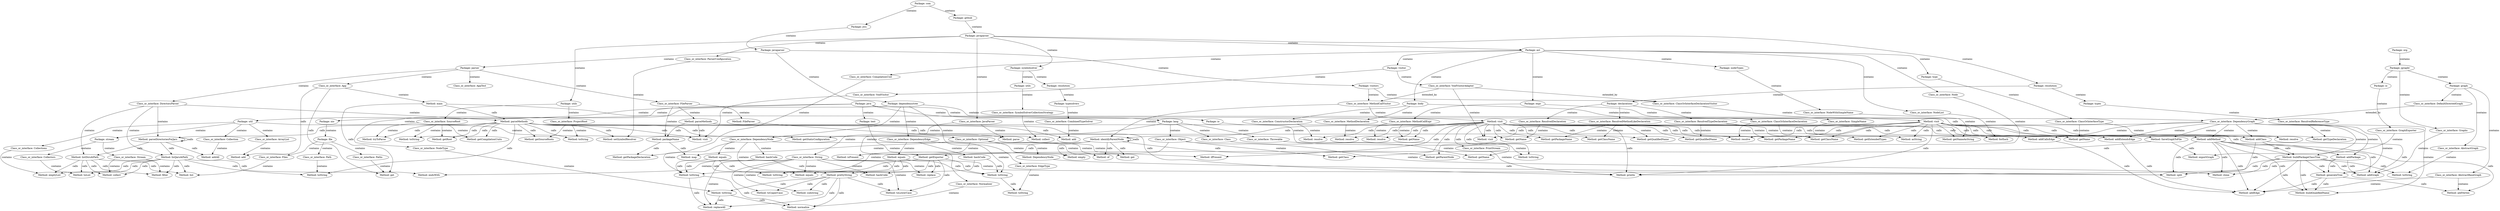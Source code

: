strict digraph G {
  com [ label="Package: com" ];
  com_jwu [ label="Package: jwu" ];
  com_jwu_javaparser [ label="Package: javaparser" ];
  com_jwu_javaparser_parser [ label="Package: parser" ];
  com_jwu_javaparser_parser_AppTest [ label="Class_or_interface: AppTest" ];
  com_github [ label="Package: github" ];
  com_github_javaparser [ label="Package: javaparser" ];
  com_github_javaparser_JavaParser [ label="Class_or_interface: JavaParser" ];
  com_github_javaparser_JavaParser_parse [ label="Method: parse" ];
  com_jwu_javaparser_parser_FileParser [ label="Class_or_interface: FileParser" ];
  com_jwu_javaparser_parser_FileParser_FileParser [ label="Method: FileParser" ];
  com_github_javaparser_ast [ label="Package: ast" ];
  com_github_javaparser_ast_CompilationUnit [ label="Class_or_interface: CompilationUnit" ];
  com_github_javaparser_ast_CompilationUnit_getPackageDeclaration [ label="Method: getPackageDeclaration" ];
  com_jwu_javaparser_parser_FileParser_packageName [ label="Method: packageName" ];
  java [ label="Package: java" ];
  java_util [ label="Package: util" ];
  java_util_Optional [ label="Class_or_interface: Optional" ];
  java_util_Optional_map [ label="Method: map" ];
  com_jwu_javaparser_parser_FileParser_parseMethods [ label="Method: parseMethods" ];
  com_jwu_javaparser_dependencytree [ label="Package: dependencytree" ];
  com_jwu_javaparser_dependencytree_DependencyGraph [ label="Class_or_interface: DependencyGraph" ];
  com_jwu_javaparser_dependencytree_DependencyGraph_addPackage [ label="Method: addPackage" ];
  com_github_javaparser_ast_visitor [ label="Package: visitor" ];
  com_github_javaparser_ast_visitor_VoidVisitor [ label="Class_or_interface: VoidVisitor" ];
  com_github_javaparser_ast_visitor_VoidVisitor_visit [ label="Method: visit" ];
  java_lang [ label="Package: lang" ];
  java_lang_String [ label="Class_or_interface: String" ];
  java_lang_String_split [ label="Method: split" ];
  com_jwu_javaparser_dependencytree_DependencyNode [ label="Class_or_interface: DependencyNode" ];
  com_jwu_javaparser_dependencytree_DependencyNode_DependencyNode [ label="Method: DependencyNode" ];
  java_text [ label="Package: text" ];
  java_text_Normalizer [ label="Class_or_interface: Normalizer" ];
  java_text_Normalizer_normalize [ label="Method: normalize" ];
  com_jwu_javaparser_dependencytree_DependencyNode_toString [ label="Method: toString" ];
  java_lang_String_replaceAll [ label="Method: replaceAll" ];
  com_jwu_javaparser_dependencytree_NodeType [ label="Class_or_interface: NodeType" ];
  com_jwu_javaparser_dependencytree_NodeType_toString [ label="Method: toString" ];
  com_jwu_javaparser_dependencytree_DependencyNode_prettyString [ label="Method: prettyString" ];
  java_lang_String_substring [ label="Method: substring" ];
  java_lang_String_toUpperCase [ label="Method: toUpperCase" ];
  java_lang_String_toLowerCase [ label="Method: toLowerCase" ];
  com_jwu_javaparser_dependencytree_DependencyNode_hashCode [ label="Method: hashCode" ];
  java_lang_String_hashCode [ label="Method: hashCode" ];
  java_lang_Object [ label="Class_or_interface: Object" ];
  java_lang_Object_toString [ label="Method: toString" ];
  com_jwu_javaparser_dependencytree_DependencyNode_equals [ label="Method: equals" ];
  java_lang_String_equals [ label="Method: equals" ];
  com_jwu_javaparser_dependencytree_DependencyGraph_buildQualifiedName [ label="Method: buildQualifiedName" ];
  com_jwu_javaparser_dependencytree_DependencyGraph_generateTree [ label="Method: generateTree" ];
  org [ label="Package: org" ];
  org_jgrapht [ label="Package: jgrapht" ];
  org_jgrapht_graph [ label="Package: graph" ];
  org_jgrapht_graph_AbstractBaseGraph [ label="Class_or_interface: AbstractBaseGraph" ];
  org_jgrapht_graph_AbstractBaseGraph_addVertex [ label="Method: addVertex" ];
  org_jgrapht_graph_AbstractBaseGraph_addEdge [ label="Method: addEdge" ];
  org_jgrapht_Graphs [ label="Class_or_interface: Graphs" ];
  org_jgrapht_Graphs_addGraph [ label="Method: addGraph" ];
  java_lang_Object_clone [ label="Method: clone" ];
  com_jwu_javaparser_dependencytree_DependencyGraph_buildPackageClassTree [ label="Method: buildPackageClassTree" ];
  java_io [ label="Package: io" ];
  java_io_PrintStream [ label="Class_or_interface: PrintStream" ];
  java_io_PrintStream_println [ label="Method: println" ];
  org_jgrapht_graph_AbstractGraph [ label="Class_or_interface: AbstractGraph" ];
  org_jgrapht_graph_AbstractGraph_toString [ label="Method: toString" ];
  com_jwu_javaparser_dependencytree_DependencyGraph_addClass [ label="Method: addClass" ];
  com_jwu_javaparser_dependencytree_DependencyGraph_addMethod [ label="Method: addMethod" ];
  com_jwu_javaparser_dependencytree_DependencyGraph_addCallsEdge [ label="Method: addCallsEdge" ];
  com_jwu_javaparser_dependencytree_DependencyGraph_addExtendsEdge [ label="Method: addExtendsEdge" ];
  com_jwu_javaparser_dependencytree_DependencyGraph_getExporter [ label="Method: getExporter" ];
  java_lang_String_replace [ label="Method: replace" ];
  com_jwu_javaparser_dependencytree_DependencyEdge [ label="Class_or_interface: DependencyEdge" ];
  com_jwu_javaparser_dependencytree_DependencyEdge_toString [ label="Method: toString" ];
  com_jwu_javaparser_dependencytree_DependencyGraph_SaveGraphToFile [ label="Method: SaveGraphToFile" ];
  org_jgrapht_io [ label="Package: io" ];
  org_jgrapht_io_GraphExporter [ label="Class_or_interface: GraphExporter" ];
  org_jgrapht_io_GraphExporter_exportGraph [ label="Method: exportGraph" ];
  org_jgrapht_graph_DefaultDirectedGraph [ label="Class_or_interface: DefaultDirectedGraph" ];
  java_util_Collections [ label="Class_or_interface: Collections" ];
  java_util_Collections_emptyList [ label="Method: emptyList" ];
  com_jwu_javaparser_parser_DirectoryParser [ label="Class_or_interface: DirectoryParser" ];
  com_jwu_javaparser_parser_DirectoryParser_listJarsAtPath [ label="Method: listJarsAtPath" ];
  java_util_stream [ label="Package: stream" ];
  java_util_stream_Collectors [ label="Class_or_interface: Collectors" ];
  java_util_stream_Collectors_toList [ label="Method: toList" ];
  java_nio [ label="Package: nio" ];
  java_nio_file [ label="Package: file" ];
  java_nio_file_Path [ label="Class_or_interface: Path" ];
  java_nio_file_Path_toString [ label="Method: toString" ];
  java_lang_String_endsWith [ label="Method: endsWith" ];
  java_nio_file_Files [ label="Class_or_interface: Files" ];
  java_nio_file_Files_list [ label="Method: list" ];
  java_util_stream_Stream [ label="Class_or_interface: Stream" ];
  java_util_stream_Stream_filter [ label="Method: filter" ];
  java_util_stream_Stream_collect [ label="Method: collect" ];
  com_jwu_javaparser_parser_DirectoryParser_listDirsAtPath [ label="Method: listDirsAtPath" ];
  com_jwu_javaparser_parser_DirectoryParser_parseDirectoriesForJars [ label="Method: parseDirectoriesForJars" ];
  java_util_Collection [ label="Class_or_interface: Collection" ];
  java_util_Collection_addAll [ label="Method: addAll" ];
  com_github_javaparser_symbolsolver [ label="Package: symbolsolver" ];
  com_github_javaparser_symbolsolver_resolution [ label="Package: resolution" ];
  com_github_javaparser_symbolsolver_resolution_typesolvers [ label="Package: typesolvers" ];
  com_github_javaparser_symbolsolver_resolution_typesolvers_CombinedTypeSolver [ label="Class_or_interface: CombinedTypeSolver" ];
  com_github_javaparser_symbolsolver_resolution_typesolvers_CombinedTypeSolver_add [ label="Method: add" ];
  com_jwu_javaparser_parser_DirectoryParser_parseMethods [ label="Method: parseMethods" ];
  com_github_javaparser_symbolsolver_utils [ label="Package: utils" ];
  com_github_javaparser_symbolsolver_utils_SymbolSolverCollectionStrategy [ label="Class_or_interface: SymbolSolverCollectionStrategy" ];
  com_github_javaparser_symbolsolver_utils_SymbolSolverCollectionStrategy_collect [ label="Method: collect" ];
  com_github_javaparser_utils [ label="Package: utils" ];
  com_github_javaparser_utils_ProjectRoot [ label="Class_or_interface: ProjectRoot" ];
  com_github_javaparser_utils_ProjectRoot_toString [ label="Method: toString" ];
  com_github_javaparser_utils_SourceRoot [ label="Class_or_interface: SourceRoot" ];
  com_github_javaparser_utils_SourceRoot_toString [ label="Method: toString" ];
  com_github_javaparser_utils_SourceRoot_getRoot [ label="Method: getRoot" ];
  com_github_javaparser_utils_ProjectRoot_getSourceRoots [ label="Method: getSourceRoots" ];
  com_github_javaparser_JavaParser_getStaticConfiguration [ label="Method: getStaticConfiguration" ];
  com_github_javaparser_ParserConfiguration [ label="Class_or_interface: ParserConfiguration" ];
  com_github_javaparser_ParserConfiguration_setSymbolResolver [ label="Method: setSymbolResolver" ];
  com_github_javaparser_utils_SourceRoot_tryToParse [ label="Method: tryToParse" ];
  com_github_javaparser_utils_SourceRoot_getCompilationUnits [ label="Method: getCompilationUnits" ];
  com_jwu_javaparser_dependencytree_EdgeType [ label="Class_or_interface: EdgeType" ];
  com_jwu_javaparser_dependencytree_EdgeType_toString [ label="Method: toString" ];
  com_jwu_javaparser_dependencytree_DependencyEdge_hashCode [ label="Method: hashCode" ];
  com_jwu_javaparser_dependencytree_DependencyEdge_equals [ label="Method: equals" ];
  java_nio_file_Paths [ label="Class_or_interface: Paths" ];
  java_nio_file_Paths_get [ label="Method: get" ];
  com_jwu_javaparser_parser_App [ label="Class_or_interface: App" ];
  java_util_ArrayList [ label="Class_or_interface: ArrayList" ];
  java_util_ArrayList_add [ label="Method: add" ];
  com_jwu_javaparser_parser_App_main [ label="Method: main" ];
  com_jwu_javaparser_visitors [ label="Package: visitors" ];
  com_jwu_javaparser_visitors_ClassOrInterfaceDeclarationVisitor [ label="Class_or_interface: ClassOrInterfaceDeclarationVisitor" ];
  com_jwu_javaparser_visitors_ClassOrInterfaceDeclarationVisitor_visit [ label="Method: visit" ];
  com_github_javaparser_ast_visitor_VoidVisitorAdapter [ label="Class_or_interface: VoidVisitorAdapter" ];
  com_github_javaparser_ast_visitor_VoidVisitorAdapter_visit [ label="Method: visit" ];
  com_github_javaparser_ast_nodeTypes [ label="Package: nodeTypes" ];
  com_github_javaparser_ast_nodeTypes_NodeWithSimpleName [ label="Class_or_interface: NodeWithSimpleName" ];
  com_github_javaparser_ast_nodeTypes_NodeWithSimpleName_getNameAsString [ label="Method: getNameAsString" ];
  com_github_javaparser_ast_body [ label="Package: body" ];
  com_github_javaparser_ast_body_ClassOrInterfaceDeclaration [ label="Class_or_interface: ClassOrInterfaceDeclaration" ];
  com_github_javaparser_ast_body_ClassOrInterfaceDeclaration_resolve [ label="Method: resolve" ];
  com_github_javaparser_resolution [ label="Package: resolution" ];
  com_github_javaparser_resolution_declarations [ label="Package: declarations" ];
  com_github_javaparser_resolution_declarations_ResolvedTypeDeclaration [ label="Class_or_interface: ResolvedTypeDeclaration" ];
  com_github_javaparser_resolution_declarations_ResolvedTypeDeclaration_getPackageName [ label="Method: getPackageName" ];
  com_github_javaparser_resolution_declarations_ResolvedTypeDeclaration_getClassName [ label="Method: getClassName" ];
  com_github_javaparser_ast_body_ClassOrInterfaceDeclaration_getExtendedTypes [ label="Method: getExtendedTypes" ];
  com_github_javaparser_ast_type [ label="Package: type" ];
  com_github_javaparser_ast_type_ClassOrInterfaceType [ label="Class_or_interface: ClassOrInterfaceType" ];
  com_github_javaparser_ast_type_ClassOrInterfaceType_getName [ label="Method: getName" ];
  com_github_javaparser_ast_expr [ label="Package: expr" ];
  com_github_javaparser_ast_expr_SimpleName [ label="Class_or_interface: SimpleName" ];
  com_github_javaparser_ast_expr_SimpleName_asString [ label="Method: asString" ];
  com_github_javaparser_ast_type_ClassOrInterfaceType_resolve [ label="Method: resolve" ];
  com_github_javaparser_resolution_types [ label="Package: types" ];
  com_github_javaparser_resolution_types_ResolvedReferenceType [ label="Class_or_interface: ResolvedReferenceType" ];
  com_github_javaparser_resolution_types_ResolvedReferenceType_getTypeDeclaration [ label="Method: getTypeDeclaration" ];
  com_github_javaparser_ast_NodeList [ label="Class_or_interface: NodeList" ];
  com_github_javaparser_ast_NodeList_forEach [ label="Method: forEach" ];
  com_github_javaparser_ast_Node [ label="Class_or_interface: Node" ];
  com_github_javaparser_ast_Node_getParentNode [ label="Method: getParentNode" ];
  com_jwu_javaparser_visitors_MethodCallVisitor [ label="Class_or_interface: MethodCallVisitor" ];
  com_jwu_javaparser_visitors_MethodCallVisitor_identifyParentNode [ label="Method: identifyParentNode" ];
  java_util_Optional_isPresent [ label="Method: isPresent" ];
  java_util_Optional_get [ label="Method: get" ];
  java_util_Optional_of [ label="Method: of" ];
  java_util_Optional_empty [ label="Method: empty" ];
  com_jwu_javaparser_visitors_MethodCallVisitor_visit [ label="Method: visit" ];
  java_lang_Throwable [ label="Class_or_interface: Throwable" ];
  java_lang_Throwable_toString [ label="Method: toString" ];
  com_github_javaparser_ast_expr_MethodCallExpr [ label="Class_or_interface: MethodCallExpr" ];
  com_github_javaparser_ast_expr_MethodCallExpr_getName [ label="Method: getName" ];
  com_github_javaparser_ast_expr_MethodCallExpr_resolve [ label="Method: resolve" ];
  com_github_javaparser_resolution_declarations_ResolvedMethodLikeDeclaration [ label="Class_or_interface: ResolvedMethodLikeDeclaration" ];
  com_github_javaparser_resolution_declarations_ResolvedMethodLikeDeclaration_getQualifiedName [ label="Method: getQualifiedName" ];
  java_lang_Object_getClass [ label="Method: getClass" ];
  java_lang_Class [ label="Class_or_interface: Class" ];
  java_lang_Class_getName [ label="Method: getName" ];
  com_github_javaparser_resolution_declarations_ResolvedDeclaration [ label="Class_or_interface: ResolvedDeclaration" ];
  com_github_javaparser_resolution_declarations_ResolvedDeclaration_getName [ label="Method: getName" ];
  com_github_javaparser_resolution_declarations_ResolvedMethodLikeDeclaration_getClassName [ label="Method: getClassName" ];
  com_github_javaparser_resolution_declarations_ResolvedMethodLikeDeclaration_getPackageName [ label="Method: getPackageName" ];
  com_github_javaparser_ast_body_ConstructorDeclaration [ label="Class_or_interface: ConstructorDeclaration" ];
  com_github_javaparser_ast_body_ConstructorDeclaration_resolve [ label="Method: resolve" ];
  com_github_javaparser_resolution_declarations_ResolvedTypeDeclaration_getQualifiedName [ label="Method: getQualifiedName" ];
  com_github_javaparser_ast_body_MethodDeclaration [ label="Class_or_interface: MethodDeclaration" ];
  com_github_javaparser_ast_body_MethodDeclaration_resolve [ label="Method: resolve" ];
  java_util_Optional_ifPresent [ label="Method: ifPresent" ];
  com -> com_jwu [ label="contains" ];
  com_jwu -> com_jwu_javaparser [ label="contains" ];
  com_jwu_javaparser -> com_jwu_javaparser_parser [ label="contains" ];
  com_jwu_javaparser_parser -> com_jwu_javaparser_parser_AppTest [ label="contains" ];
  com -> com_github [ label="contains" ];
  com_github -> com_github_javaparser [ label="contains" ];
  com_github_javaparser -> com_github_javaparser_JavaParser [ label="contains" ];
  com_github_javaparser_JavaParser -> com_github_javaparser_JavaParser_parse [ label="contains" ];
  com_jwu_javaparser_parser -> com_jwu_javaparser_parser_FileParser [ label="contains" ];
  com_jwu_javaparser_parser_FileParser -> com_jwu_javaparser_parser_FileParser_FileParser [ label="contains" ];
  com_jwu_javaparser_parser_FileParser_FileParser -> com_github_javaparser_JavaParser_parse [ label="calls" ];
  com_github_javaparser -> com_github_javaparser_ast [ label="contains" ];
  com_github_javaparser_ast -> com_github_javaparser_ast_CompilationUnit [ label="contains" ];
  com_github_javaparser_ast_CompilationUnit -> com_github_javaparser_ast_CompilationUnit_getPackageDeclaration [ label="contains" ];
  com_jwu_javaparser_parser_FileParser -> com_jwu_javaparser_parser_FileParser_packageName [ label="contains" ];
  com_jwu_javaparser_parser_FileParser_packageName -> com_github_javaparser_ast_CompilationUnit_getPackageDeclaration [ label="calls" ];
  java -> java_util [ label="contains" ];
  java_util -> java_util_Optional [ label="contains" ];
  java_util_Optional -> java_util_Optional_map [ label="contains" ];
  com_jwu_javaparser_parser_FileParser_packageName -> java_util_Optional_map [ label="calls" ];
  com_jwu_javaparser_parser_FileParser -> com_jwu_javaparser_parser_FileParser_parseMethods [ label="contains" ];
  com_jwu_javaparser_parser_FileParser_parseMethods -> com_jwu_javaparser_parser_FileParser_packageName [ label="calls" ];
  com_jwu_javaparser -> com_jwu_javaparser_dependencytree [ label="contains" ];
  com_jwu_javaparser_dependencytree -> com_jwu_javaparser_dependencytree_DependencyGraph [ label="contains" ];
  com_jwu_javaparser_dependencytree_DependencyGraph -> com_jwu_javaparser_dependencytree_DependencyGraph_addPackage [ label="contains" ];
  com_jwu_javaparser_parser_FileParser_parseMethods -> com_jwu_javaparser_dependencytree_DependencyGraph_addPackage [ label="calls" ];
  com_github_javaparser_ast -> com_github_javaparser_ast_visitor [ label="contains" ];
  com_github_javaparser_ast_visitor -> com_github_javaparser_ast_visitor_VoidVisitor [ label="contains" ];
  com_github_javaparser_ast_visitor_VoidVisitor -> com_github_javaparser_ast_visitor_VoidVisitor_visit [ label="contains" ];
  com_jwu_javaparser_parser_FileParser_parseMethods -> com_github_javaparser_ast_visitor_VoidVisitor_visit [ label="calls" ];
  java -> java_lang [ label="contains" ];
  java_lang -> java_lang_String [ label="contains" ];
  java_lang_String -> java_lang_String_split [ label="contains" ];
  com_jwu_javaparser_dependencytree -> com_jwu_javaparser_dependencytree_DependencyNode [ label="contains" ];
  com_jwu_javaparser_dependencytree_DependencyNode -> com_jwu_javaparser_dependencytree_DependencyNode_DependencyNode [ label="contains" ];
  com_jwu_javaparser_dependencytree_DependencyNode_DependencyNode -> java_lang_String_split [ label="calls" ];
  java -> java_text [ label="contains" ];
  java_text -> java_text_Normalizer [ label="contains" ];
  java_text_Normalizer -> java_text_Normalizer_normalize [ label="contains" ];
  com_jwu_javaparser_dependencytree_DependencyNode -> com_jwu_javaparser_dependencytree_DependencyNode_toString [ label="contains" ];
  com_jwu_javaparser_dependencytree_DependencyNode_toString -> java_text_Normalizer_normalize [ label="calls" ];
  java_lang_String -> java_lang_String_replaceAll [ label="contains" ];
  com_jwu_javaparser_dependencytree_DependencyNode_toString -> java_lang_String_replaceAll [ label="calls" ];
  com_jwu_javaparser_dependencytree -> com_jwu_javaparser_dependencytree_NodeType [ label="contains" ];
  com_jwu_javaparser_dependencytree_NodeType -> com_jwu_javaparser_dependencytree_NodeType_toString [ label="contains" ];
  com_jwu_javaparser_dependencytree_DependencyNode -> com_jwu_javaparser_dependencytree_DependencyNode_prettyString [ label="contains" ];
  com_jwu_javaparser_dependencytree_DependencyNode_prettyString -> com_jwu_javaparser_dependencytree_NodeType_toString [ label="calls" ];
  com_jwu_javaparser_dependencytree_DependencyNode_prettyString -> java_text_Normalizer_normalize [ label="calls" ];
  com_jwu_javaparser_dependencytree_DependencyNode_prettyString -> java_lang_String_replaceAll [ label="calls" ];
  java_lang_String -> java_lang_String_substring [ label="contains" ];
  com_jwu_javaparser_dependencytree_DependencyNode_prettyString -> java_lang_String_substring [ label="calls" ];
  java_lang_String -> java_lang_String_toUpperCase [ label="contains" ];
  com_jwu_javaparser_dependencytree_DependencyNode_prettyString -> java_lang_String_toUpperCase [ label="calls" ];
  java_lang_String -> java_lang_String_toLowerCase [ label="contains" ];
  com_jwu_javaparser_dependencytree_DependencyNode_prettyString -> java_lang_String_toLowerCase [ label="calls" ];
  com_jwu_javaparser_dependencytree_DependencyNode -> com_jwu_javaparser_dependencytree_DependencyNode_hashCode [ label="contains" ];
  com_jwu_javaparser_dependencytree_DependencyNode_hashCode -> com_jwu_javaparser_dependencytree_DependencyNode_toString [ label="calls" ];
  java_lang_String -> java_lang_String_hashCode [ label="contains" ];
  com_jwu_javaparser_dependencytree_DependencyNode_hashCode -> java_lang_String_hashCode [ label="calls" ];
  java_lang -> java_lang_Object [ label="contains" ];
  java_lang_Object -> java_lang_Object_toString [ label="contains" ];
  com_jwu_javaparser_dependencytree_DependencyNode -> com_jwu_javaparser_dependencytree_DependencyNode_equals [ label="contains" ];
  com_jwu_javaparser_dependencytree_DependencyNode_equals -> java_lang_Object_toString [ label="calls" ];
  com_jwu_javaparser_dependencytree_DependencyNode_equals -> com_jwu_javaparser_dependencytree_DependencyNode_toString [ label="calls" ];
  java_lang_String -> java_lang_String_equals [ label="contains" ];
  com_jwu_javaparser_dependencytree_DependencyNode_equals -> java_lang_String_equals [ label="calls" ];
  com_jwu_javaparser_dependencytree_DependencyGraph -> com_jwu_javaparser_dependencytree_DependencyGraph_buildQualifiedName [ label="contains" ];
  com_jwu_javaparser_dependencytree_DependencyGraph -> com_jwu_javaparser_dependencytree_DependencyGraph_generateTree [ label="contains" ];
  com_jwu_javaparser_dependencytree_DependencyGraph_generateTree -> com_jwu_javaparser_dependencytree_DependencyGraph_buildQualifiedName [ label="calls" ];
  org -> org_jgrapht [ label="contains" ];
  org_jgrapht -> org_jgrapht_graph [ label="contains" ];
  org_jgrapht_graph -> org_jgrapht_graph_AbstractBaseGraph [ label="contains" ];
  org_jgrapht_graph_AbstractBaseGraph -> org_jgrapht_graph_AbstractBaseGraph_addVertex [ label="contains" ];
  com_jwu_javaparser_dependencytree_DependencyGraph_generateTree -> org_jgrapht_graph_AbstractBaseGraph_addVertex [ label="calls" ];
  org_jgrapht_graph_AbstractBaseGraph -> org_jgrapht_graph_AbstractBaseGraph_addEdge [ label="contains" ];
  com_jwu_javaparser_dependencytree_DependencyGraph_generateTree -> org_jgrapht_graph_AbstractBaseGraph_addEdge [ label="calls" ];
  com_jwu_javaparser_dependencytree_DependencyGraph_addPackage -> java_lang_String_split [ label="calls" ];
  com_jwu_javaparser_dependencytree_DependencyGraph_addPackage -> com_jwu_javaparser_dependencytree_DependencyGraph_generateTree [ label="calls" ];
  org_jgrapht -> org_jgrapht_Graphs [ label="contains" ];
  org_jgrapht_Graphs -> org_jgrapht_Graphs_addGraph [ label="contains" ];
  com_jwu_javaparser_dependencytree_DependencyGraph_addPackage -> org_jgrapht_Graphs_addGraph [ label="calls" ];
  java_lang_Object -> java_lang_Object_clone [ label="contains" ];
  com_jwu_javaparser_dependencytree_DependencyGraph -> com_jwu_javaparser_dependencytree_DependencyGraph_buildPackageClassTree [ label="contains" ];
  com_jwu_javaparser_dependencytree_DependencyGraph_buildPackageClassTree -> java_lang_Object_clone [ label="calls" ];
  com_jwu_javaparser_dependencytree_DependencyGraph_buildPackageClassTree -> com_jwu_javaparser_dependencytree_DependencyGraph_buildQualifiedName [ label="calls" ];
  java -> java_io [ label="contains" ];
  java_io -> java_io_PrintStream [ label="contains" ];
  java_io_PrintStream -> java_io_PrintStream_println [ label="contains" ];
  com_jwu_javaparser_dependencytree_DependencyGraph_buildPackageClassTree -> java_io_PrintStream_println [ label="calls" ];
  com_jwu_javaparser_dependencytree_DependencyGraph_buildPackageClassTree -> com_jwu_javaparser_dependencytree_DependencyGraph_generateTree [ label="calls" ];
  org_jgrapht_graph -> org_jgrapht_graph_AbstractGraph [ label="contains" ];
  org_jgrapht_graph_AbstractGraph -> org_jgrapht_graph_AbstractGraph_toString [ label="contains" ];
  com_jwu_javaparser_dependencytree_DependencyGraph_buildPackageClassTree -> org_jgrapht_graph_AbstractGraph_toString [ label="calls" ];
  com_jwu_javaparser_dependencytree_DependencyGraph_buildPackageClassTree -> org_jgrapht_Graphs_addGraph [ label="calls" ];
  com_jwu_javaparser_dependencytree_DependencyGraph_buildPackageClassTree -> org_jgrapht_graph_AbstractBaseGraph_addEdge [ label="calls" ];
  com_jwu_javaparser_dependencytree_DependencyGraph -> com_jwu_javaparser_dependencytree_DependencyGraph_addClass [ label="contains" ];
  com_jwu_javaparser_dependencytree_DependencyGraph_addClass -> java_lang_String_split [ label="calls" ];
  com_jwu_javaparser_dependencytree_DependencyGraph_addClass -> com_jwu_javaparser_dependencytree_DependencyGraph_buildPackageClassTree [ label="calls" ];
  com_jwu_javaparser_dependencytree_DependencyGraph_addClass -> org_jgrapht_Graphs_addGraph [ label="calls" ];
  com_jwu_javaparser_dependencytree_DependencyGraph -> com_jwu_javaparser_dependencytree_DependencyGraph_addMethod [ label="contains" ];
  com_jwu_javaparser_dependencytree_DependencyGraph_addMethod -> java_lang_String_split [ label="calls" ];
  com_jwu_javaparser_dependencytree_DependencyGraph_addMethod -> java_lang_Object_clone [ label="calls" ];
  com_jwu_javaparser_dependencytree_DependencyGraph_addMethod -> com_jwu_javaparser_dependencytree_DependencyGraph_buildPackageClassTree [ label="calls" ];
  com_jwu_javaparser_dependencytree_DependencyGraph_addMethod -> org_jgrapht_graph_AbstractBaseGraph_addVertex [ label="calls" ];
  com_jwu_javaparser_dependencytree_DependencyGraph_addMethod -> com_jwu_javaparser_dependencytree_DependencyGraph_buildQualifiedName [ label="calls" ];
  com_jwu_javaparser_dependencytree_DependencyGraph_addMethod -> org_jgrapht_graph_AbstractBaseGraph_addEdge [ label="calls" ];
  com_jwu_javaparser_dependencytree_DependencyGraph_addMethod -> org_jgrapht_Graphs_addGraph [ label="calls" ];
  com_jwu_javaparser_dependencytree_DependencyGraph -> com_jwu_javaparser_dependencytree_DependencyGraph_addCallsEdge [ label="contains" ];
  com_jwu_javaparser_dependencytree_DependencyGraph_addCallsEdge -> org_jgrapht_graph_AbstractBaseGraph_addEdge [ label="calls" ];
  com_jwu_javaparser_dependencytree_DependencyGraph -> com_jwu_javaparser_dependencytree_DependencyGraph_addExtendsEdge [ label="contains" ];
  com_jwu_javaparser_dependencytree_DependencyGraph_addExtendsEdge -> org_jgrapht_graph_AbstractBaseGraph_addEdge [ label="calls" ];
  com_jwu_javaparser_dependencytree_DependencyGraph -> com_jwu_javaparser_dependencytree_DependencyGraph_getExporter [ label="contains" ];
  com_jwu_javaparser_dependencytree_DependencyGraph_getExporter -> com_jwu_javaparser_dependencytree_DependencyNode_toString [ label="calls" ];
  java_lang_String -> java_lang_String_replace [ label="contains" ];
  com_jwu_javaparser_dependencytree_DependencyGraph_getExporter -> java_lang_String_replace [ label="calls" ];
  com_jwu_javaparser_dependencytree_DependencyGraph_getExporter -> com_jwu_javaparser_dependencytree_DependencyNode_prettyString [ label="calls" ];
  com_jwu_javaparser_dependencytree -> com_jwu_javaparser_dependencytree_DependencyEdge [ label="contains" ];
  com_jwu_javaparser_dependencytree_DependencyEdge -> com_jwu_javaparser_dependencytree_DependencyEdge_toString [ label="contains" ];
  com_jwu_javaparser_dependencytree_DependencyGraph_getExporter -> com_jwu_javaparser_dependencytree_DependencyEdge_toString [ label="calls" ];
  com_jwu_javaparser_dependencytree_DependencyGraph_getExporter -> java_lang_String_toLowerCase [ label="calls" ];
  com_jwu_javaparser_dependencytree_DependencyGraph -> com_jwu_javaparser_dependencytree_DependencyGraph_SaveGraphToFile [ label="contains" ];
  com_jwu_javaparser_dependencytree_DependencyGraph_SaveGraphToFile -> com_jwu_javaparser_dependencytree_DependencyGraph_getExporter [ label="calls" ];
  org_jgrapht -> org_jgrapht_io [ label="contains" ];
  org_jgrapht_io -> org_jgrapht_io_GraphExporter [ label="contains" ];
  org_jgrapht_io_GraphExporter -> org_jgrapht_io_GraphExporter_exportGraph [ label="contains" ];
  com_jwu_javaparser_dependencytree_DependencyGraph_SaveGraphToFile -> org_jgrapht_io_GraphExporter_exportGraph [ label="calls" ];
  org_jgrapht_graph -> org_jgrapht_graph_DefaultDirectedGraph [ label="contains" ];
  org_jgrapht_graph_DefaultDirectedGraph -> com_jwu_javaparser_dependencytree_DependencyGraph [ label="extended_by" ];
  java_util -> java_util_Collections [ label="contains" ];
  java_util_Collections -> java_util_Collections_emptyList [ label="contains" ];
  com_jwu_javaparser_parser -> com_jwu_javaparser_parser_DirectoryParser [ label="contains" ];
  com_jwu_javaparser_parser_DirectoryParser -> com_jwu_javaparser_parser_DirectoryParser_listJarsAtPath [ label="contains" ];
  com_jwu_javaparser_parser_DirectoryParser_listJarsAtPath -> java_util_Collections_emptyList [ label="calls" ];
  java_util -> java_util_stream [ label="contains" ];
  java_util_stream -> java_util_stream_Collectors [ label="contains" ];
  java_util_stream_Collectors -> java_util_stream_Collectors_toList [ label="contains" ];
  com_jwu_javaparser_parser_DirectoryParser_listJarsAtPath -> java_util_stream_Collectors_toList [ label="calls" ];
  java -> java_nio [ label="contains" ];
  java_nio -> java_nio_file [ label="contains" ];
  java_nio_file -> java_nio_file_Path [ label="contains" ];
  java_nio_file_Path -> java_nio_file_Path_toString [ label="contains" ];
  com_jwu_javaparser_parser_DirectoryParser_listJarsAtPath -> java_nio_file_Path_toString [ label="calls" ];
  java_lang_String -> java_lang_String_endsWith [ label="contains" ];
  com_jwu_javaparser_parser_DirectoryParser_listJarsAtPath -> java_lang_String_endsWith [ label="calls" ];
  java_nio_file -> java_nio_file_Files [ label="contains" ];
  java_nio_file_Files -> java_nio_file_Files_list [ label="contains" ];
  com_jwu_javaparser_parser_DirectoryParser_listJarsAtPath -> java_nio_file_Files_list [ label="calls" ];
  java_util_stream -> java_util_stream_Stream [ label="contains" ];
  java_util_stream_Stream -> java_util_stream_Stream_filter [ label="contains" ];
  com_jwu_javaparser_parser_DirectoryParser_listJarsAtPath -> java_util_stream_Stream_filter [ label="calls" ];
  java_util_stream_Stream -> java_util_stream_Stream_collect [ label="contains" ];
  com_jwu_javaparser_parser_DirectoryParser_listJarsAtPath -> java_util_stream_Stream_collect [ label="calls" ];
  com_jwu_javaparser_parser_DirectoryParser -> com_jwu_javaparser_parser_DirectoryParser_listDirsAtPath [ label="contains" ];
  com_jwu_javaparser_parser_DirectoryParser_listDirsAtPath -> java_util_Collections_emptyList [ label="calls" ];
  com_jwu_javaparser_parser_DirectoryParser_listDirsAtPath -> java_util_stream_Collectors_toList [ label="calls" ];
  com_jwu_javaparser_parser_DirectoryParser_listDirsAtPath -> java_nio_file_Files_list [ label="calls" ];
  com_jwu_javaparser_parser_DirectoryParser_listDirsAtPath -> java_util_stream_Stream_filter [ label="calls" ];
  com_jwu_javaparser_parser_DirectoryParser_listDirsAtPath -> java_util_stream_Stream_collect [ label="calls" ];
  com_jwu_javaparser_parser_DirectoryParser -> com_jwu_javaparser_parser_DirectoryParser_parseDirectoriesForJars [ label="contains" ];
  com_jwu_javaparser_parser_DirectoryParser_parseDirectoriesForJars -> com_jwu_javaparser_parser_DirectoryParser_listJarsAtPath [ label="calls" ];
  com_jwu_javaparser_parser_DirectoryParser_parseDirectoriesForJars -> com_jwu_javaparser_parser_DirectoryParser_listDirsAtPath [ label="calls" ];
  com_jwu_javaparser_parser_DirectoryParser_parseDirectoriesForJars -> com_jwu_javaparser_parser_DirectoryParser_parseDirectoriesForJars [ label="calls" ];
  java_util -> java_util_Collection [ label="contains" ];
  java_util_Collection -> java_util_Collection_addAll [ label="contains" ];
  com_jwu_javaparser_parser_DirectoryParser_parseDirectoriesForJars -> java_util_Collection_addAll [ label="calls" ];
  com_github_javaparser -> com_github_javaparser_symbolsolver [ label="contains" ];
  com_github_javaparser_symbolsolver -> com_github_javaparser_symbolsolver_resolution [ label="contains" ];
  com_github_javaparser_symbolsolver_resolution -> com_github_javaparser_symbolsolver_resolution_typesolvers [ label="contains" ];
  com_github_javaparser_symbolsolver_resolution_typesolvers -> com_github_javaparser_symbolsolver_resolution_typesolvers_CombinedTypeSolver [ label="contains" ];
  com_github_javaparser_symbolsolver_resolution_typesolvers_CombinedTypeSolver -> com_github_javaparser_symbolsolver_resolution_typesolvers_CombinedTypeSolver_add [ label="contains" ];
  com_jwu_javaparser_parser_DirectoryParser -> com_jwu_javaparser_parser_DirectoryParser_parseMethods [ label="contains" ];
  com_jwu_javaparser_parser_DirectoryParser_parseMethods -> com_github_javaparser_symbolsolver_resolution_typesolvers_CombinedTypeSolver_add [ label="calls" ];
  com_jwu_javaparser_parser_DirectoryParser_parseMethods -> java_nio_file_Path_toString [ label="calls" ];
  com_jwu_javaparser_parser_DirectoryParser_parseMethods -> java_io_PrintStream_println [ label="calls" ];
  com_jwu_javaparser_parser_DirectoryParser_parseMethods -> com_jwu_javaparser_parser_DirectoryParser_parseDirectoriesForJars [ label="calls" ];
  com_github_javaparser_symbolsolver -> com_github_javaparser_symbolsolver_utils [ label="contains" ];
  com_github_javaparser_symbolsolver_utils -> com_github_javaparser_symbolsolver_utils_SymbolSolverCollectionStrategy [ label="contains" ];
  com_github_javaparser_symbolsolver_utils_SymbolSolverCollectionStrategy -> com_github_javaparser_symbolsolver_utils_SymbolSolverCollectionStrategy_collect [ label="contains" ];
  com_jwu_javaparser_parser_DirectoryParser_parseMethods -> com_github_javaparser_symbolsolver_utils_SymbolSolverCollectionStrategy_collect [ label="calls" ];
  com_github_javaparser -> com_github_javaparser_utils [ label="contains" ];
  com_github_javaparser_utils -> com_github_javaparser_utils_ProjectRoot [ label="contains" ];
  com_github_javaparser_utils_ProjectRoot -> com_github_javaparser_utils_ProjectRoot_toString [ label="contains" ];
  com_jwu_javaparser_parser_DirectoryParser_parseMethods -> com_github_javaparser_utils_ProjectRoot_toString [ label="calls" ];
  com_github_javaparser_utils -> com_github_javaparser_utils_SourceRoot [ label="contains" ];
  com_github_javaparser_utils_SourceRoot -> com_github_javaparser_utils_SourceRoot_toString [ label="contains" ];
  com_jwu_javaparser_parser_DirectoryParser_parseMethods -> com_github_javaparser_utils_SourceRoot_toString [ label="calls" ];
  com_github_javaparser_utils_SourceRoot -> com_github_javaparser_utils_SourceRoot_getRoot [ label="contains" ];
  com_jwu_javaparser_parser_DirectoryParser_parseMethods -> com_github_javaparser_utils_SourceRoot_getRoot [ label="calls" ];
  com_github_javaparser_utils_ProjectRoot -> com_github_javaparser_utils_ProjectRoot_getSourceRoots [ label="contains" ];
  com_jwu_javaparser_parser_DirectoryParser_parseMethods -> com_github_javaparser_utils_ProjectRoot_getSourceRoots [ label="calls" ];
  com_github_javaparser_JavaParser -> com_github_javaparser_JavaParser_getStaticConfiguration [ label="contains" ];
  com_jwu_javaparser_parser_DirectoryParser_parseMethods -> com_github_javaparser_JavaParser_getStaticConfiguration [ label="calls" ];
  com_github_javaparser -> com_github_javaparser_ParserConfiguration [ label="contains" ];
  com_github_javaparser_ParserConfiguration -> com_github_javaparser_ParserConfiguration_setSymbolResolver [ label="contains" ];
  com_jwu_javaparser_parser_DirectoryParser_parseMethods -> com_github_javaparser_ParserConfiguration_setSymbolResolver [ label="calls" ];
  com_github_javaparser_utils_SourceRoot -> com_github_javaparser_utils_SourceRoot_tryToParse [ label="contains" ];
  com_jwu_javaparser_parser_DirectoryParser_parseMethods -> com_github_javaparser_utils_SourceRoot_tryToParse [ label="calls" ];
  com_jwu_javaparser_parser_DirectoryParser_parseMethods -> com_github_javaparser_ast_visitor_VoidVisitor_visit [ label="calls" ];
  com_github_javaparser_utils_SourceRoot -> com_github_javaparser_utils_SourceRoot_getCompilationUnits [ label="contains" ];
  com_jwu_javaparser_parser_DirectoryParser_parseMethods -> com_github_javaparser_utils_SourceRoot_getCompilationUnits [ label="calls" ];
  com_jwu_javaparser_dependencytree -> com_jwu_javaparser_dependencytree_EdgeType [ label="contains" ];
  com_jwu_javaparser_dependencytree_EdgeType -> com_jwu_javaparser_dependencytree_EdgeType_toString [ label="contains" ];
  com_jwu_javaparser_dependencytree_DependencyEdge_toString -> com_jwu_javaparser_dependencytree_EdgeType_toString [ label="calls" ];
  com_jwu_javaparser_dependencytree_DependencyEdge -> com_jwu_javaparser_dependencytree_DependencyEdge_hashCode [ label="contains" ];
  com_jwu_javaparser_dependencytree_DependencyEdge_hashCode -> com_jwu_javaparser_dependencytree_DependencyEdge_toString [ label="calls" ];
  com_jwu_javaparser_dependencytree_DependencyEdge_hashCode -> java_lang_String_hashCode [ label="calls" ];
  com_jwu_javaparser_dependencytree_DependencyEdge -> com_jwu_javaparser_dependencytree_DependencyEdge_equals [ label="contains" ];
  com_jwu_javaparser_dependencytree_DependencyEdge_equals -> java_lang_Object_toString [ label="calls" ];
  com_jwu_javaparser_dependencytree_DependencyEdge_equals -> com_jwu_javaparser_dependencytree_DependencyEdge_toString [ label="calls" ];
  com_jwu_javaparser_dependencytree_DependencyEdge_equals -> java_lang_String_equals [ label="calls" ];
  java_nio_file -> java_nio_file_Paths [ label="contains" ];
  java_nio_file_Paths -> java_nio_file_Paths_get [ label="contains" ];
  com_jwu_javaparser_parser -> com_jwu_javaparser_parser_App [ label="contains" ];
  com_jwu_javaparser_parser_App -> java_nio_file_Paths_get [ label="calls" ];
  java_util -> java_util_ArrayList [ label="contains" ];
  java_util_ArrayList -> java_util_ArrayList_add [ label="contains" ];
  com_jwu_javaparser_parser_App -> java_util_ArrayList_add [ label="calls" ];
  com_jwu_javaparser_parser_App -> com_jwu_javaparser_parser_App_main [ label="contains" ];
  com_jwu_javaparser_parser_App_main -> java_nio_file_Paths_get [ label="calls" ];
  com_jwu_javaparser_parser_App_main -> com_jwu_javaparser_parser_DirectoryParser_parseMethods [ label="calls" ];
  com_jwu_javaparser_parser_App_main -> com_jwu_javaparser_dependencytree_DependencyGraph_SaveGraphToFile [ label="calls" ];
  com_jwu_javaparser -> com_jwu_javaparser_visitors [ label="contains" ];
  com_jwu_javaparser_visitors -> com_jwu_javaparser_visitors_ClassOrInterfaceDeclarationVisitor [ label="contains" ];
  com_jwu_javaparser_visitors_ClassOrInterfaceDeclarationVisitor -> com_jwu_javaparser_visitors_ClassOrInterfaceDeclarationVisitor_visit [ label="contains" ];
  com_jwu_javaparser_visitors_ClassOrInterfaceDeclarationVisitor_visit -> java_io_PrintStream_println [ label="calls" ];
  com_github_javaparser_ast_visitor -> com_github_javaparser_ast_visitor_VoidVisitorAdapter [ label="contains" ];
  com_github_javaparser_ast_visitor_VoidVisitorAdapter -> com_github_javaparser_ast_visitor_VoidVisitorAdapter_visit [ label="contains" ];
  com_jwu_javaparser_visitors_ClassOrInterfaceDeclarationVisitor_visit -> com_github_javaparser_ast_visitor_VoidVisitorAdapter_visit [ label="calls" ];
  com_github_javaparser_ast -> com_github_javaparser_ast_nodeTypes [ label="contains" ];
  com_github_javaparser_ast_nodeTypes -> com_github_javaparser_ast_nodeTypes_NodeWithSimpleName [ label="contains" ];
  com_github_javaparser_ast_nodeTypes_NodeWithSimpleName -> com_github_javaparser_ast_nodeTypes_NodeWithSimpleName_getNameAsString [ label="contains" ];
  com_jwu_javaparser_visitors_ClassOrInterfaceDeclarationVisitor_visit -> com_github_javaparser_ast_nodeTypes_NodeWithSimpleName_getNameAsString [ label="calls" ];
  com_github_javaparser_ast -> com_github_javaparser_ast_body [ label="contains" ];
  com_github_javaparser_ast_body -> com_github_javaparser_ast_body_ClassOrInterfaceDeclaration [ label="contains" ];
  com_github_javaparser_ast_body_ClassOrInterfaceDeclaration -> com_github_javaparser_ast_body_ClassOrInterfaceDeclaration_resolve [ label="contains" ];
  com_jwu_javaparser_visitors_ClassOrInterfaceDeclarationVisitor_visit -> com_github_javaparser_ast_body_ClassOrInterfaceDeclaration_resolve [ label="calls" ];
  com_github_javaparser -> com_github_javaparser_resolution [ label="contains" ];
  com_github_javaparser_resolution -> com_github_javaparser_resolution_declarations [ label="contains" ];
  com_github_javaparser_resolution_declarations -> com_github_javaparser_resolution_declarations_ResolvedTypeDeclaration [ label="contains" ];
  com_github_javaparser_resolution_declarations_ResolvedTypeDeclaration -> com_github_javaparser_resolution_declarations_ResolvedTypeDeclaration_getPackageName [ label="contains" ];
  com_jwu_javaparser_visitors_ClassOrInterfaceDeclarationVisitor_visit -> com_github_javaparser_resolution_declarations_ResolvedTypeDeclaration_getPackageName [ label="calls" ];
  com_github_javaparser_resolution_declarations_ResolvedTypeDeclaration -> com_github_javaparser_resolution_declarations_ResolvedTypeDeclaration_getClassName [ label="contains" ];
  com_jwu_javaparser_visitors_ClassOrInterfaceDeclarationVisitor_visit -> com_github_javaparser_resolution_declarations_ResolvedTypeDeclaration_getClassName [ label="calls" ];
  com_jwu_javaparser_visitors_ClassOrInterfaceDeclarationVisitor_visit -> com_jwu_javaparser_dependencytree_DependencyGraph_addClass [ label="calls" ];
  com_github_javaparser_ast_body_ClassOrInterfaceDeclaration -> com_github_javaparser_ast_body_ClassOrInterfaceDeclaration_getExtendedTypes [ label="contains" ];
  com_jwu_javaparser_visitors_ClassOrInterfaceDeclarationVisitor_visit -> com_github_javaparser_ast_body_ClassOrInterfaceDeclaration_getExtendedTypes [ label="calls" ];
  com_github_javaparser_ast -> com_github_javaparser_ast_type [ label="contains" ];
  com_github_javaparser_ast_type -> com_github_javaparser_ast_type_ClassOrInterfaceType [ label="contains" ];
  com_github_javaparser_ast_type_ClassOrInterfaceType -> com_github_javaparser_ast_type_ClassOrInterfaceType_getName [ label="contains" ];
  com_jwu_javaparser_visitors_ClassOrInterfaceDeclarationVisitor_visit -> com_github_javaparser_ast_type_ClassOrInterfaceType_getName [ label="calls" ];
  com_github_javaparser_ast -> com_github_javaparser_ast_expr [ label="contains" ];
  com_github_javaparser_ast_expr -> com_github_javaparser_ast_expr_SimpleName [ label="contains" ];
  com_github_javaparser_ast_expr_SimpleName -> com_github_javaparser_ast_expr_SimpleName_asString [ label="contains" ];
  com_jwu_javaparser_visitors_ClassOrInterfaceDeclarationVisitor_visit -> com_github_javaparser_ast_expr_SimpleName_asString [ label="calls" ];
  com_github_javaparser_ast_type_ClassOrInterfaceType -> com_github_javaparser_ast_type_ClassOrInterfaceType_resolve [ label="contains" ];
  com_jwu_javaparser_visitors_ClassOrInterfaceDeclarationVisitor_visit -> com_github_javaparser_ast_type_ClassOrInterfaceType_resolve [ label="calls" ];
  com_github_javaparser_resolution -> com_github_javaparser_resolution_types [ label="contains" ];
  com_github_javaparser_resolution_types -> com_github_javaparser_resolution_types_ResolvedReferenceType [ label="contains" ];
  com_github_javaparser_resolution_types_ResolvedReferenceType -> com_github_javaparser_resolution_types_ResolvedReferenceType_getTypeDeclaration [ label="contains" ];
  com_jwu_javaparser_visitors_ClassOrInterfaceDeclarationVisitor_visit -> com_github_javaparser_resolution_types_ResolvedReferenceType_getTypeDeclaration [ label="calls" ];
  com_jwu_javaparser_visitors_ClassOrInterfaceDeclarationVisitor_visit -> com_jwu_javaparser_dependencytree_DependencyGraph_addExtendsEdge [ label="calls" ];
  com_github_javaparser_ast -> com_github_javaparser_ast_NodeList [ label="contains" ];
  com_github_javaparser_ast_NodeList -> com_github_javaparser_ast_NodeList_forEach [ label="contains" ];
  com_jwu_javaparser_visitors_ClassOrInterfaceDeclarationVisitor_visit -> com_github_javaparser_ast_NodeList_forEach [ label="calls" ];
  com_github_javaparser_ast_visitor_VoidVisitorAdapter -> com_jwu_javaparser_visitors_ClassOrInterfaceDeclarationVisitor [ label="extended_by" ];
  com_github_javaparser_ast -> com_github_javaparser_ast_Node [ label="contains" ];
  com_github_javaparser_ast_Node -> com_github_javaparser_ast_Node_getParentNode [ label="contains" ];
  com_jwu_javaparser_visitors -> com_jwu_javaparser_visitors_MethodCallVisitor [ label="contains" ];
  com_jwu_javaparser_visitors_MethodCallVisitor -> com_jwu_javaparser_visitors_MethodCallVisitor_identifyParentNode [ label="contains" ];
  com_jwu_javaparser_visitors_MethodCallVisitor_identifyParentNode -> com_github_javaparser_ast_Node_getParentNode [ label="calls" ];
  java_util_Optional -> java_util_Optional_isPresent [ label="contains" ];
  com_jwu_javaparser_visitors_MethodCallVisitor_identifyParentNode -> java_util_Optional_isPresent [ label="calls" ];
  java_util_Optional -> java_util_Optional_get [ label="contains" ];
  com_jwu_javaparser_visitors_MethodCallVisitor_identifyParentNode -> java_util_Optional_get [ label="calls" ];
  java_util_Optional -> java_util_Optional_of [ label="contains" ];
  com_jwu_javaparser_visitors_MethodCallVisitor_identifyParentNode -> java_util_Optional_of [ label="calls" ];
  com_jwu_javaparser_visitors_MethodCallVisitor_identifyParentNode -> com_jwu_javaparser_visitors_MethodCallVisitor_identifyParentNode [ label="calls" ];
  java_util_Optional -> java_util_Optional_empty [ label="contains" ];
  com_jwu_javaparser_visitors_MethodCallVisitor_identifyParentNode -> java_util_Optional_empty [ label="calls" ];
  com_jwu_javaparser_visitors_MethodCallVisitor -> com_jwu_javaparser_visitors_MethodCallVisitor_visit [ label="contains" ];
  com_jwu_javaparser_visitors_MethodCallVisitor_visit -> com_github_javaparser_ast_visitor_VoidVisitorAdapter_visit [ label="calls" ];
  com_jwu_javaparser_visitors_MethodCallVisitor_visit -> java_io_PrintStream_println [ label="calls" ];
  java_lang -> java_lang_Throwable [ label="contains" ];
  java_lang_Throwable -> java_lang_Throwable_toString [ label="contains" ];
  com_jwu_javaparser_visitors_MethodCallVisitor_visit -> java_lang_Throwable_toString [ label="calls" ];
  com_github_javaparser_ast_expr -> com_github_javaparser_ast_expr_MethodCallExpr [ label="contains" ];
  com_github_javaparser_ast_expr_MethodCallExpr -> com_github_javaparser_ast_expr_MethodCallExpr_getName [ label="contains" ];
  com_jwu_javaparser_visitors_MethodCallVisitor_visit -> com_github_javaparser_ast_expr_MethodCallExpr_getName [ label="calls" ];
  com_github_javaparser_ast_expr_MethodCallExpr -> com_github_javaparser_ast_expr_MethodCallExpr_resolve [ label="contains" ];
  com_jwu_javaparser_visitors_MethodCallVisitor_visit -> com_github_javaparser_ast_expr_MethodCallExpr_resolve [ label="calls" ];
  com_github_javaparser_resolution_declarations -> com_github_javaparser_resolution_declarations_ResolvedMethodLikeDeclaration [ label="contains" ];
  com_github_javaparser_resolution_declarations_ResolvedMethodLikeDeclaration -> com_github_javaparser_resolution_declarations_ResolvedMethodLikeDeclaration_getQualifiedName [ label="contains" ];
  com_jwu_javaparser_visitors_MethodCallVisitor_visit -> com_github_javaparser_resolution_declarations_ResolvedMethodLikeDeclaration_getQualifiedName [ label="calls" ];
  java_lang_Object -> java_lang_Object_getClass [ label="contains" ];
  com_jwu_javaparser_visitors_MethodCallVisitor_visit -> java_lang_Object_getClass [ label="calls" ];
  java_lang -> java_lang_Class [ label="contains" ];
  java_lang_Class -> java_lang_Class_getName [ label="contains" ];
  com_jwu_javaparser_visitors_MethodCallVisitor_visit -> java_lang_Class_getName [ label="calls" ];
  com_github_javaparser_resolution_declarations -> com_github_javaparser_resolution_declarations_ResolvedDeclaration [ label="contains" ];
  com_github_javaparser_resolution_declarations_ResolvedDeclaration -> com_github_javaparser_resolution_declarations_ResolvedDeclaration_getName [ label="contains" ];
  com_jwu_javaparser_visitors_MethodCallVisitor_visit -> com_github_javaparser_resolution_declarations_ResolvedDeclaration_getName [ label="calls" ];
  com_github_javaparser_resolution_declarations_ResolvedMethodLikeDeclaration -> com_github_javaparser_resolution_declarations_ResolvedMethodLikeDeclaration_getClassName [ label="contains" ];
  com_jwu_javaparser_visitors_MethodCallVisitor_visit -> com_github_javaparser_resolution_declarations_ResolvedMethodLikeDeclaration_getClassName [ label="calls" ];
  com_github_javaparser_resolution_declarations_ResolvedMethodLikeDeclaration -> com_github_javaparser_resolution_declarations_ResolvedMethodLikeDeclaration_getPackageName [ label="contains" ];
  com_jwu_javaparser_visitors_MethodCallVisitor_visit -> com_github_javaparser_resolution_declarations_ResolvedMethodLikeDeclaration_getPackageName [ label="calls" ];
  com_jwu_javaparser_visitors_MethodCallVisitor_visit -> com_jwu_javaparser_dependencytree_DependencyGraph_addMethod [ label="calls" ];
  com_github_javaparser_ast_body -> com_github_javaparser_ast_body_ConstructorDeclaration [ label="contains" ];
  com_github_javaparser_ast_body_ConstructorDeclaration -> com_github_javaparser_ast_body_ConstructorDeclaration_resolve [ label="contains" ];
  com_jwu_javaparser_visitors_MethodCallVisitor_visit -> com_github_javaparser_ast_body_ConstructorDeclaration_resolve [ label="calls" ];
  com_jwu_javaparser_visitors_MethodCallVisitor_visit -> com_jwu_javaparser_dependencytree_DependencyGraph_addCallsEdge [ label="calls" ];
  com_jwu_javaparser_visitors_MethodCallVisitor_visit -> com_github_javaparser_ast_body_ClassOrInterfaceDeclaration_resolve [ label="calls" ];
  com_jwu_javaparser_visitors_MethodCallVisitor_visit -> com_github_javaparser_resolution_declarations_ResolvedTypeDeclaration_getPackageName [ label="calls" ];
  com_jwu_javaparser_visitors_MethodCallVisitor_visit -> com_github_javaparser_resolution_declarations_ResolvedTypeDeclaration_getClassName [ label="calls" ];
  com_jwu_javaparser_visitors_MethodCallVisitor_visit -> com_jwu_javaparser_dependencytree_DependencyGraph_addClass [ label="calls" ];
  com_github_javaparser_resolution_declarations_ResolvedTypeDeclaration -> com_github_javaparser_resolution_declarations_ResolvedTypeDeclaration_getQualifiedName [ label="contains" ];
  com_jwu_javaparser_visitors_MethodCallVisitor_visit -> com_github_javaparser_resolution_declarations_ResolvedTypeDeclaration_getQualifiedName [ label="calls" ];
  com_github_javaparser_ast_body -> com_github_javaparser_ast_body_MethodDeclaration [ label="contains" ];
  com_github_javaparser_ast_body_MethodDeclaration -> com_github_javaparser_ast_body_MethodDeclaration_resolve [ label="contains" ];
  com_jwu_javaparser_visitors_MethodCallVisitor_visit -> com_github_javaparser_ast_body_MethodDeclaration_resolve [ label="calls" ];
  com_jwu_javaparser_visitors_MethodCallVisitor_visit -> com_jwu_javaparser_visitors_MethodCallVisitor_identifyParentNode [ label="calls" ];
  java_util_Optional -> java_util_Optional_ifPresent [ label="contains" ];
  com_jwu_javaparser_visitors_MethodCallVisitor_visit -> java_util_Optional_ifPresent [ label="calls" ];
  com_github_javaparser_ast_visitor_VoidVisitorAdapter -> com_jwu_javaparser_visitors_MethodCallVisitor [ label="extended_by" ];
  com_jwu_javaparser_dependencytree_NodeType_toString -> java_text_Normalizer_normalize [ label="calls" ];
  com_jwu_javaparser_dependencytree_NodeType_toString -> java_lang_String_replaceAll [ label="calls" ];
}
